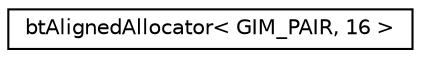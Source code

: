 digraph G
{
  edge [fontname="Helvetica",fontsize="10",labelfontname="Helvetica",labelfontsize="10"];
  node [fontname="Helvetica",fontsize="10",shape=record];
  rankdir=LR;
  Node1 [label="btAlignedAllocator\< GIM_PAIR, 16 \>",height=0.2,width=0.4,color="black", fillcolor="white", style="filled",URL="$d2/dc4/classbtAlignedAllocator.html"];
}
